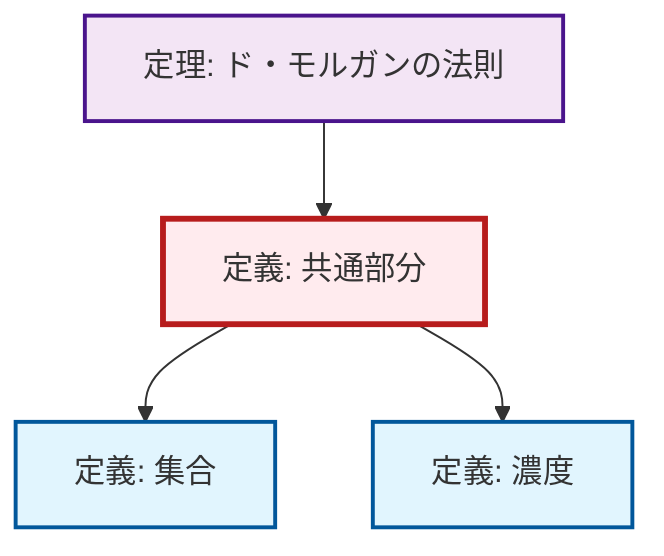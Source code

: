 graph TD
    classDef definition fill:#e1f5fe,stroke:#01579b,stroke-width:2px
    classDef theorem fill:#f3e5f5,stroke:#4a148c,stroke-width:2px
    classDef axiom fill:#fff3e0,stroke:#e65100,stroke-width:2px
    classDef example fill:#e8f5e9,stroke:#1b5e20,stroke-width:2px
    classDef current fill:#ffebee,stroke:#b71c1c,stroke-width:3px
    def-set["定義: 集合"]:::definition
    thm-de-morgan["定理: ド・モルガンの法則"]:::theorem
    def-cardinality["定義: 濃度"]:::definition
    def-intersection["定義: 共通部分"]:::definition
    def-intersection --> def-set
    thm-de-morgan --> def-intersection
    def-intersection --> def-cardinality
    class def-intersection current